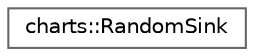 digraph "Graphical Class Hierarchy"
{
 // LATEX_PDF_SIZE
  bgcolor="transparent";
  edge [fontname=Helvetica,fontsize=10,labelfontname=Helvetica,labelfontsize=10];
  node [fontname=Helvetica,fontsize=10,shape=box,height=0.2,width=0.4];
  rankdir="LR";
  Node0 [id="Node000000",label="charts::RandomSink",height=0.2,width=0.4,color="grey40", fillcolor="white", style="filled",URL="$structcharts_1_1RandomSink.html",tooltip=" "];
}

